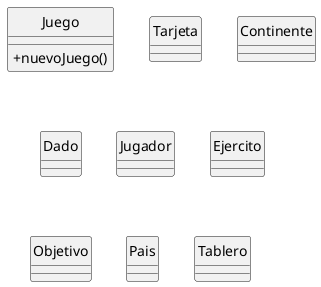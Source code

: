 @startuml Diagrama de clases
skinparam classAttributeIconSize 0
skinparam style strictuml
hide class circle
hide abstract circle


class Juego{
	+ nuevoJuego()
}
class Tarjeta{}
class Continente{}
class Dado{}
class Jugador{}
class Ejercito{}
class Objetivo{}
class Pais{}
class Tablero{}


@enduml
